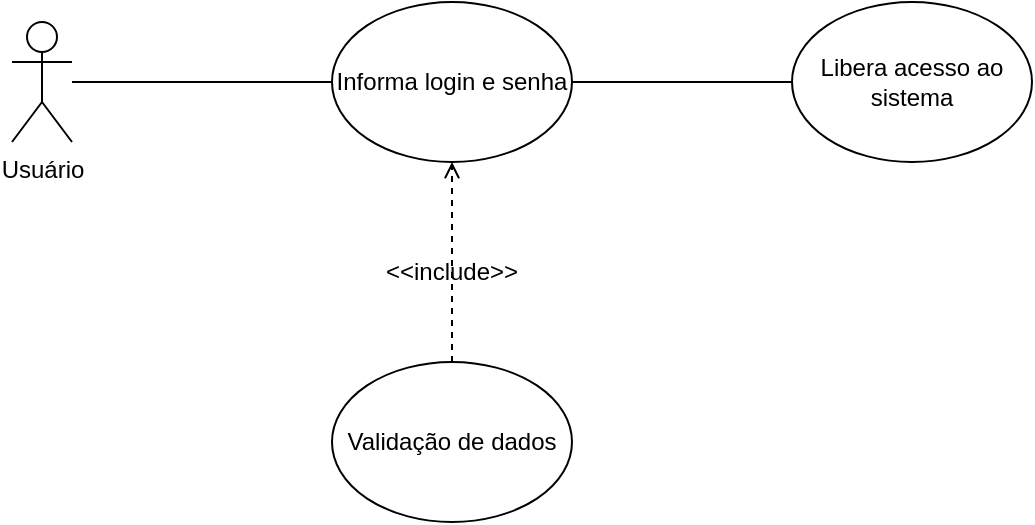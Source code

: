 <mxfile version="24.7.17">
  <diagram id="u04uSDArdzlPebj_fiQG" name="Página-1">
    <mxGraphModel dx="696" dy="386" grid="1" gridSize="10" guides="1" tooltips="1" connect="1" arrows="1" fold="1" page="1" pageScale="1" pageWidth="1169" pageHeight="827" math="0" shadow="0">
      <root>
        <mxCell id="0" />
        <mxCell id="1" parent="0" />
        <mxCell id="ugz5MF-itczK6f85yWWh-6" style="edgeStyle=orthogonalEdgeStyle;rounded=0;orthogonalLoop=1;jettySize=auto;html=1;endArrow=none;endFill=0;" edge="1" parent="1" source="ugz5MF-itczK6f85yWWh-1" target="ugz5MF-itczK6f85yWWh-2">
          <mxGeometry relative="1" as="geometry" />
        </mxCell>
        <mxCell id="ugz5MF-itczK6f85yWWh-1" value="Usuário" style="shape=umlActor;verticalLabelPosition=bottom;verticalAlign=top;html=1;outlineConnect=0;" vertex="1" parent="1">
          <mxGeometry x="10" y="20" width="30" height="60" as="geometry" />
        </mxCell>
        <mxCell id="ugz5MF-itczK6f85yWWh-10" value="" style="edgeStyle=orthogonalEdgeStyle;rounded=0;orthogonalLoop=1;jettySize=auto;html=1;endArrow=none;endFill=0;" edge="1" parent="1" source="ugz5MF-itczK6f85yWWh-2" target="ugz5MF-itczK6f85yWWh-4">
          <mxGeometry relative="1" as="geometry" />
        </mxCell>
        <mxCell id="ugz5MF-itczK6f85yWWh-2" value="Informa login e senha" style="ellipse;whiteSpace=wrap;html=1;" vertex="1" parent="1">
          <mxGeometry x="170" y="10" width="120" height="80" as="geometry" />
        </mxCell>
        <mxCell id="ugz5MF-itczK6f85yWWh-7" value="" style="edgeStyle=orthogonalEdgeStyle;rounded=0;orthogonalLoop=1;jettySize=auto;html=1;dashed=1;endArrow=open;endFill=0;" edge="1" parent="1" source="ugz5MF-itczK6f85yWWh-3" target="ugz5MF-itczK6f85yWWh-2">
          <mxGeometry relative="1" as="geometry" />
        </mxCell>
        <mxCell id="ugz5MF-itczK6f85yWWh-3" value="Validação de dados" style="ellipse;whiteSpace=wrap;html=1;" vertex="1" parent="1">
          <mxGeometry x="170" y="190" width="120" height="80" as="geometry" />
        </mxCell>
        <mxCell id="ugz5MF-itczK6f85yWWh-4" value="Libera acesso ao sistema" style="ellipse;whiteSpace=wrap;html=1;" vertex="1" parent="1">
          <mxGeometry x="400" y="10" width="120" height="80" as="geometry" />
        </mxCell>
        <mxCell id="ugz5MF-itczK6f85yWWh-9" value="&amp;lt;&amp;lt;include&amp;gt;&amp;gt;" style="text;html=1;align=center;verticalAlign=middle;whiteSpace=wrap;rounded=0;" vertex="1" parent="1">
          <mxGeometry x="200" y="130" width="60" height="30" as="geometry" />
        </mxCell>
      </root>
    </mxGraphModel>
  </diagram>
</mxfile>
